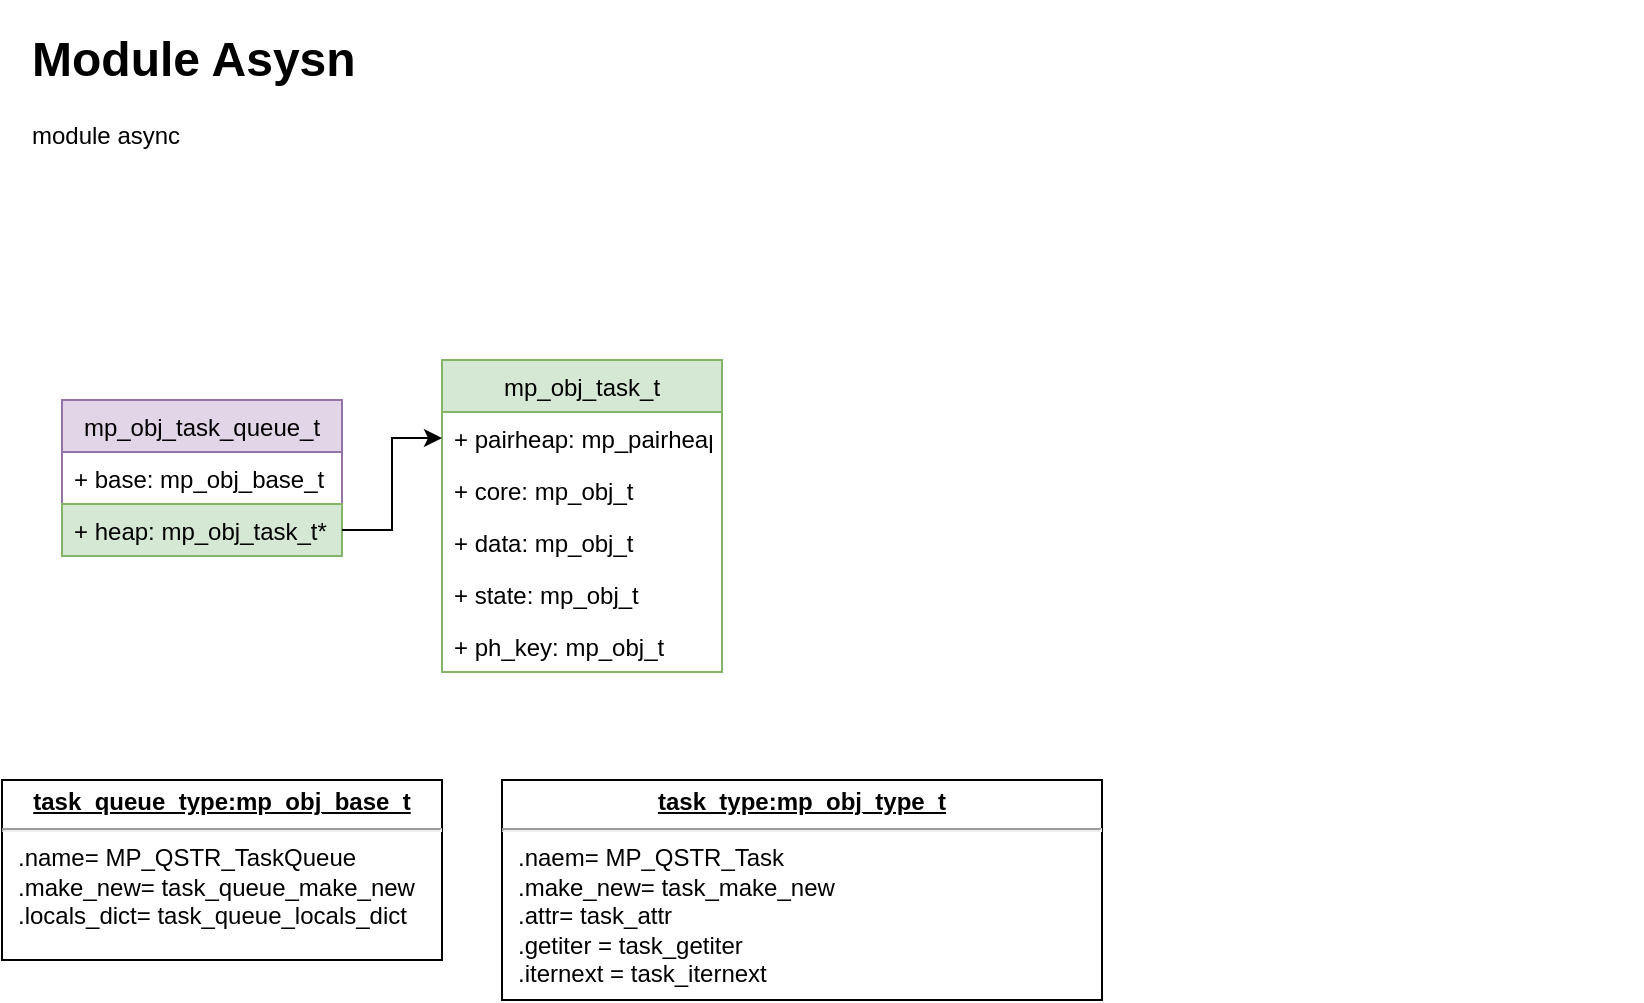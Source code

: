 <mxfile version="15.9.4" type="github">
  <diagram id="qV4pwJ-D3a9XbADc4EKG" name="Page-1">
    <mxGraphModel dx="755" dy="337" grid="1" gridSize="10" guides="1" tooltips="1" connect="1" arrows="1" fold="1" page="1" pageScale="1" pageWidth="850" pageHeight="1100" math="0" shadow="0">
      <root>
        <mxCell id="0" />
        <mxCell id="1" parent="0" />
        <mxCell id="mck3mBb6Df0MLpiKtGmo-2" value="mp_obj_task_t" style="swimlane;fontStyle=0;childLayout=stackLayout;horizontal=1;startSize=26;fillColor=#d5e8d4;horizontalStack=0;resizeParent=1;resizeParentMax=0;resizeLast=0;collapsible=1;marginBottom=0;strokeColor=#82b366;" vertex="1" parent="1">
          <mxGeometry x="230" y="180" width="140" height="156" as="geometry" />
        </mxCell>
        <mxCell id="mck3mBb6Df0MLpiKtGmo-3" value="+ pairheap: mp_pairheap_t&#xa;" style="text;strokeColor=none;fillColor=none;align=left;verticalAlign=top;spacingLeft=4;spacingRight=4;overflow=hidden;rotatable=0;points=[[0,0.5],[1,0.5]];portConstraint=eastwest;" vertex="1" parent="mck3mBb6Df0MLpiKtGmo-2">
          <mxGeometry y="26" width="140" height="26" as="geometry" />
        </mxCell>
        <mxCell id="mck3mBb6Df0MLpiKtGmo-4" value="+ core: mp_obj_t" style="text;strokeColor=none;fillColor=none;align=left;verticalAlign=top;spacingLeft=4;spacingRight=4;overflow=hidden;rotatable=0;points=[[0,0.5],[1,0.5]];portConstraint=eastwest;" vertex="1" parent="mck3mBb6Df0MLpiKtGmo-2">
          <mxGeometry y="52" width="140" height="26" as="geometry" />
        </mxCell>
        <mxCell id="mck3mBb6Df0MLpiKtGmo-6" value="+ data: mp_obj_t" style="text;strokeColor=none;fillColor=none;align=left;verticalAlign=top;spacingLeft=4;spacingRight=4;overflow=hidden;rotatable=0;points=[[0,0.5],[1,0.5]];portConstraint=eastwest;" vertex="1" parent="mck3mBb6Df0MLpiKtGmo-2">
          <mxGeometry y="78" width="140" height="26" as="geometry" />
        </mxCell>
        <mxCell id="mck3mBb6Df0MLpiKtGmo-7" value="+ state: mp_obj_t" style="text;strokeColor=none;fillColor=none;align=left;verticalAlign=top;spacingLeft=4;spacingRight=4;overflow=hidden;rotatable=0;points=[[0,0.5],[1,0.5]];portConstraint=eastwest;" vertex="1" parent="mck3mBb6Df0MLpiKtGmo-2">
          <mxGeometry y="104" width="140" height="26" as="geometry" />
        </mxCell>
        <mxCell id="mck3mBb6Df0MLpiKtGmo-5" value="+ ph_key: mp_obj_t" style="text;strokeColor=none;fillColor=none;align=left;verticalAlign=top;spacingLeft=4;spacingRight=4;overflow=hidden;rotatable=0;points=[[0,0.5],[1,0.5]];portConstraint=eastwest;" vertex="1" parent="mck3mBb6Df0MLpiKtGmo-2">
          <mxGeometry y="130" width="140" height="26" as="geometry" />
        </mxCell>
        <mxCell id="mck3mBb6Df0MLpiKtGmo-9" value="mp_obj_task_queue_t" style="swimlane;fontStyle=0;childLayout=stackLayout;horizontal=1;startSize=26;fillColor=#e1d5e7;horizontalStack=0;resizeParent=1;resizeParentMax=0;resizeLast=0;collapsible=1;marginBottom=0;strokeColor=#9673a6;" vertex="1" parent="1">
          <mxGeometry x="40" y="200" width="140" height="78" as="geometry" />
        </mxCell>
        <mxCell id="mck3mBb6Df0MLpiKtGmo-10" value="+ base: mp_obj_base_t" style="text;strokeColor=none;fillColor=none;align=left;verticalAlign=top;spacingLeft=4;spacingRight=4;overflow=hidden;rotatable=0;points=[[0,0.5],[1,0.5]];portConstraint=eastwest;" vertex="1" parent="mck3mBb6Df0MLpiKtGmo-9">
          <mxGeometry y="26" width="140" height="26" as="geometry" />
        </mxCell>
        <mxCell id="mck3mBb6Df0MLpiKtGmo-11" value="+ heap: mp_obj_task_t*" style="text;strokeColor=#82b366;fillColor=#d5e8d4;align=left;verticalAlign=top;spacingLeft=4;spacingRight=4;overflow=hidden;rotatable=0;points=[[0,0.5],[1,0.5]];portConstraint=eastwest;" vertex="1" parent="mck3mBb6Df0MLpiKtGmo-9">
          <mxGeometry y="52" width="140" height="26" as="geometry" />
        </mxCell>
        <mxCell id="mck3mBb6Df0MLpiKtGmo-13" style="edgeStyle=orthogonalEdgeStyle;rounded=0;orthogonalLoop=1;jettySize=auto;html=1;" edge="1" parent="1" source="mck3mBb6Df0MLpiKtGmo-11" target="mck3mBb6Df0MLpiKtGmo-3">
          <mxGeometry relative="1" as="geometry" />
        </mxCell>
        <mxCell id="mck3mBb6Df0MLpiKtGmo-14" value="&lt;h1&gt;Module Asysn&lt;br&gt;&lt;/h1&gt;&lt;p&gt;module async&lt;br&gt;&lt;/p&gt;" style="text;html=1;strokeColor=none;fillColor=none;spacing=5;spacingTop=-20;whiteSpace=wrap;overflow=hidden;rounded=0;" vertex="1" parent="1">
          <mxGeometry x="20" y="10" width="810" height="120" as="geometry" />
        </mxCell>
        <mxCell id="mck3mBb6Df0MLpiKtGmo-15" value="&lt;p style=&quot;margin: 0px ; margin-top: 4px ; text-align: center ; text-decoration: underline&quot;&gt;&lt;b&gt;task_queue_type:mp_obj_base_t&lt;/b&gt;&lt;/p&gt;&lt;hr&gt;&lt;p style=&quot;margin: 0px ; margin-left: 8px&quot;&gt;.name= MP_QSTR_TaskQueue&lt;br&gt;.make_new= task_queue_make_new&lt;br&gt;.locals_dict= task_queue_locals_dict&lt;/p&gt;" style="verticalAlign=top;align=left;overflow=fill;fontSize=12;fontFamily=Helvetica;html=1;" vertex="1" parent="1">
          <mxGeometry x="10" y="390" width="220" height="90" as="geometry" />
        </mxCell>
        <mxCell id="mck3mBb6Df0MLpiKtGmo-16" value="&lt;p style=&quot;margin: 0px ; margin-top: 4px ; text-align: center ; text-decoration: underline&quot;&gt;&lt;b&gt;task_type:mp_obj_type_t&lt;/b&gt;&lt;/p&gt;&lt;hr&gt;&lt;p style=&quot;margin: 0px ; margin-left: 8px&quot;&gt;.naem= MP_QSTR_Task&lt;br&gt;.make_new= task_make_new&lt;br&gt;.attr= task_attr&lt;/p&gt;&lt;p style=&quot;margin: 0px ; margin-left: 8px&quot;&gt;.getiter = task_getiter&lt;/p&gt;&lt;p style=&quot;margin: 0px ; margin-left: 8px&quot;&gt;.iternext = task_iternext&lt;br&gt;&lt;/p&gt;&lt;p style=&quot;margin: 0px ; margin-left: 8px&quot;&gt;&lt;br&gt;&lt;/p&gt;" style="verticalAlign=top;align=left;overflow=fill;fontSize=12;fontFamily=Helvetica;html=1;" vertex="1" parent="1">
          <mxGeometry x="260" y="390" width="300" height="110" as="geometry" />
        </mxCell>
      </root>
    </mxGraphModel>
  </diagram>
</mxfile>
